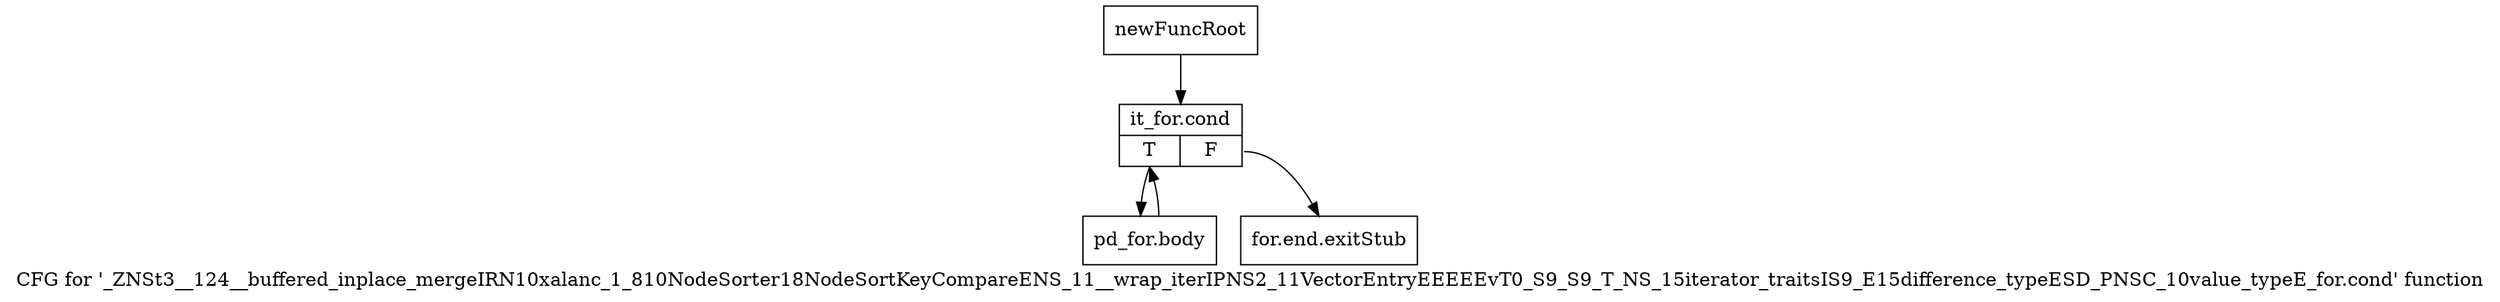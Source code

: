 digraph "CFG for '_ZNSt3__124__buffered_inplace_mergeIRN10xalanc_1_810NodeSorter18NodeSortKeyCompareENS_11__wrap_iterIPNS2_11VectorEntryEEEEEvT0_S9_S9_T_NS_15iterator_traitsIS9_E15difference_typeESD_PNSC_10value_typeE_for.cond' function" {
	label="CFG for '_ZNSt3__124__buffered_inplace_mergeIRN10xalanc_1_810NodeSorter18NodeSortKeyCompareENS_11__wrap_iterIPNS2_11VectorEntryEEEEEvT0_S9_S9_T_NS_15iterator_traitsIS9_E15difference_typeESD_PNSC_10value_typeE_for.cond' function";

	Node0x9fa1120 [shape=record,label="{newFuncRoot}"];
	Node0x9fa1120 -> Node0x9fa2ff0;
	Node0x9fa1170 [shape=record,label="{for.end.exitStub}"];
	Node0x9fa2ff0 [shape=record,label="{it_for.cond|{<s0>T|<s1>F}}"];
	Node0x9fa2ff0:s0 -> Node0x9fa3040;
	Node0x9fa2ff0:s1 -> Node0x9fa1170;
	Node0x9fa3040 [shape=record,label="{pd_for.body}"];
	Node0x9fa3040 -> Node0x9fa2ff0;
}
